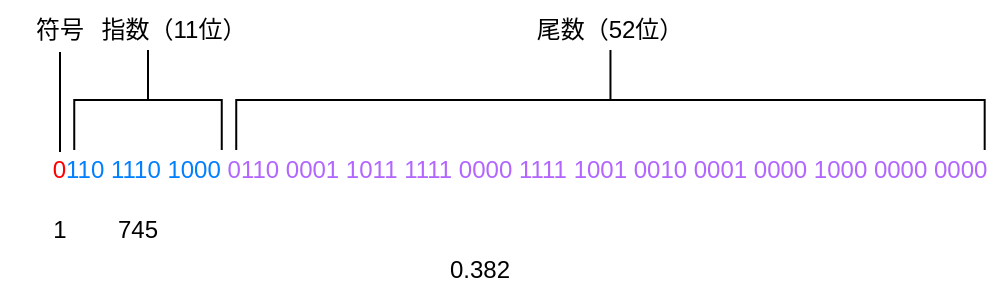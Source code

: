 <mxfile version="22.1.16" type="device">
  <diagram name="第 1 页" id="sqEBPeJ6V4tDbZmmqMEK">
    <mxGraphModel dx="717" dy="422" grid="1" gridSize="10" guides="1" tooltips="1" connect="1" arrows="1" fold="1" page="1" pageScale="1" pageWidth="827" pageHeight="1169" math="0" shadow="0">
      <root>
        <mxCell id="0" />
        <mxCell id="1" parent="0" />
        <mxCell id="8K-PvBR-3j_FLR83heZ0-1" value="&lt;font color=&quot;#ff0000&quot;&gt;0&lt;/font&gt;&lt;font color=&quot;#007fff&quot;&gt;110 1110 1000&lt;/font&gt;&lt;font color=&quot;#000000&quot;&gt; &lt;/font&gt;&lt;font color=&quot;#b266ff&quot;&gt;0110 0001 1011 1111 0000 1111 1001 0010 0001 0000 1000 0000 0000&lt;/font&gt;" style="text;strokeColor=none;align=center;fillColor=none;html=1;verticalAlign=middle;whiteSpace=wrap;rounded=0;fontColor=#f01414;" vertex="1" parent="1">
          <mxGeometry x="100" y="330" width="480" height="30" as="geometry" />
        </mxCell>
        <mxCell id="8K-PvBR-3j_FLR83heZ0-3" value="符号" style="text;strokeColor=none;align=center;fillColor=none;html=1;verticalAlign=middle;whiteSpace=wrap;rounded=0;" vertex="1" parent="1">
          <mxGeometry x="80" y="260" width="60" height="30" as="geometry" />
        </mxCell>
        <mxCell id="8K-PvBR-3j_FLR83heZ0-4" value="" style="strokeWidth=1;html=1;shape=mxgraph.flowchart.annotation_2;align=left;labelPosition=right;pointerEvents=1;rotation=90;" vertex="1" parent="1">
          <mxGeometry x="129" y="273.13" width="50" height="73.75" as="geometry" />
        </mxCell>
        <mxCell id="8K-PvBR-3j_FLR83heZ0-5" value="" style="endArrow=none;html=1;rounded=0;" edge="1" parent="1">
          <mxGeometry width="50" height="50" relative="1" as="geometry">
            <mxPoint x="110" y="336" as="sourcePoint" />
            <mxPoint x="110" y="286" as="targetPoint" />
          </mxGeometry>
        </mxCell>
        <mxCell id="8K-PvBR-3j_FLR83heZ0-6" value="指数（11位）" style="text;strokeColor=none;align=center;fillColor=none;html=1;verticalAlign=middle;whiteSpace=wrap;rounded=0;" vertex="1" parent="1">
          <mxGeometry x="124" y="260" width="86" height="30" as="geometry" />
        </mxCell>
        <mxCell id="8K-PvBR-3j_FLR83heZ0-7" value="" style="strokeWidth=1;html=1;shape=mxgraph.flowchart.annotation_2;align=left;labelPosition=right;pointerEvents=1;rotation=90;" vertex="1" parent="1">
          <mxGeometry x="360.23" y="122.89" width="50" height="374.22" as="geometry" />
        </mxCell>
        <mxCell id="8K-PvBR-3j_FLR83heZ0-8" value="尾数（52位）" style="text;strokeColor=none;align=center;fillColor=none;html=1;verticalAlign=middle;whiteSpace=wrap;rounded=0;" vertex="1" parent="1">
          <mxGeometry x="340" y="260" width="90" height="30" as="geometry" />
        </mxCell>
        <mxCell id="8K-PvBR-3j_FLR83heZ0-9" value="745" style="text;strokeColor=none;align=center;fillColor=none;html=1;verticalAlign=middle;whiteSpace=wrap;rounded=0;" vertex="1" parent="1">
          <mxGeometry x="119" y="360" width="60" height="30" as="geometry" />
        </mxCell>
        <mxCell id="8K-PvBR-3j_FLR83heZ0-10" value="1" style="text;strokeColor=none;align=center;fillColor=none;html=1;verticalAlign=middle;whiteSpace=wrap;rounded=0;" vertex="1" parent="1">
          <mxGeometry x="80" y="360" width="60" height="30" as="geometry" />
        </mxCell>
        <mxCell id="8K-PvBR-3j_FLR83heZ0-11" value="0.382" style="text;strokeColor=none;align=center;fillColor=none;html=1;verticalAlign=middle;whiteSpace=wrap;rounded=0;" vertex="1" parent="1">
          <mxGeometry x="290" y="380" width="60" height="30" as="geometry" />
        </mxCell>
      </root>
    </mxGraphModel>
  </diagram>
</mxfile>
